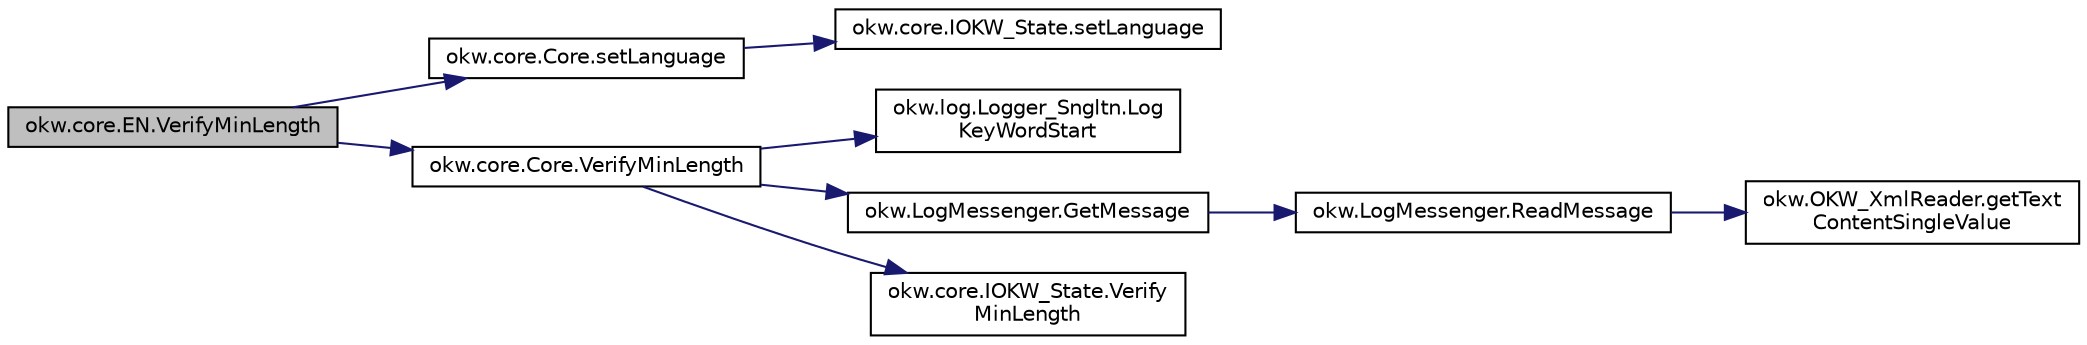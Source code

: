 digraph "okw.core.EN.VerifyMinLength"
{
 // INTERACTIVE_SVG=YES
 // LATEX_PDF_SIZE
  edge [fontname="Helvetica",fontsize="10",labelfontname="Helvetica",labelfontsize="10"];
  node [fontname="Helvetica",fontsize="10",shape=record];
  rankdir="LR";
  Node3692 [label="okw.core.EN.VerifyMinLength",height=0.2,width=0.4,color="black", fillcolor="grey75", style="filled", fontcolor="black",tooltip="Checks the minimum number of characters that has to be entert."];
  Node3692 -> Node3693 [color="midnightblue",fontsize="10",style="solid",fontname="Helvetica"];
  Node3693 [label="okw.core.Core.setLanguage",height=0.2,width=0.4,color="black", fillcolor="white", style="filled",URL="$classokw_1_1core_1_1_core.html#ab4e0f723d27cb11c944ec4c82c426100",tooltip="Setzt die Sprache auf den gegebenen wert Language."];
  Node3693 -> Node3694 [color="midnightblue",fontsize="10",style="solid",fontname="Helvetica"];
  Node3694 [label="okw.core.IOKW_State.setLanguage",height=0.2,width=0.4,color="black", fillcolor="white", style="filled",URL="$interfaceokw_1_1core_1_1_i_o_k_w___state.html#a866baa0bde08a47418f54d63bdb56097",tooltip="Interne Methode zum setzen der Sprache für die sprachabhängigen Ausgaben der Dokumentation (Log)."];
  Node3692 -> Node3695 [color="midnightblue",fontsize="10",style="solid",fontname="Helvetica"];
  Node3695 [label="okw.core.Core.VerifyMinLength",height=0.2,width=0.4,color="black", fillcolor="white", style="filled",URL="$classokw_1_1core_1_1_core.html#a77a689ab1d62833cf0f8536155ca7636",tooltip="Checks the minimum number of characters that has to be entert."];
  Node3695 -> Node3696 [color="midnightblue",fontsize="10",style="solid",fontname="Helvetica"];
  Node3696 [label="okw.log.Logger_Sngltn.Log\lKeyWordStart",height=0.2,width=0.4,color="black", fillcolor="white", style="filled",URL="$classokw_1_1log_1_1_logger___sngltn.html#a70ec25e200e00ecefc544e8fd371d2ef",tooltip="Ausgabe eines Schlüsselwortes."];
  Node3695 -> Node3697 [color="midnightblue",fontsize="10",style="solid",fontname="Helvetica"];
  Node3697 [label="okw.LogMessenger.GetMessage",height=0.2,width=0.4,color="black", fillcolor="white", style="filled",URL="$classokw_1_1_log_messenger.html#af225d1f037d47b3b085175c09d78bdd2",tooltip="Holt die Log-Meldung für MethodeNmae/Textkey ohne weitere Parameter."];
  Node3697 -> Node3698 [color="midnightblue",fontsize="10",style="solid",fontname="Helvetica"];
  Node3698 [label="okw.LogMessenger.ReadMessage",height=0.2,width=0.4,color="black", fillcolor="white", style="filled",URL="$classokw_1_1_log_messenger.html#a530cd6ab82ec82a04206a2e976ec06e3",tooltip="Interne Kernfunktion holt die Log-Meldung mit Platzhaltern aus der XML-Datei."];
  Node3698 -> Node3699 [color="midnightblue",fontsize="10",style="solid",fontname="Helvetica"];
  Node3699 [label="okw.OKW_XmlReader.getText\lContentSingleValue",height=0.2,width=0.4,color="black", fillcolor="white", style="filled",URL="$classokw_1_1_o_k_w___xml_reader.html#ab920b5335a2e1429c14cc5f8e79f39eb",tooltip="Lies den TextContent eines Tag."];
  Node3695 -> Node3700 [color="midnightblue",fontsize="10",style="solid",fontname="Helvetica"];
  Node3700 [label="okw.core.IOKW_State.Verify\lMinLength",height=0.2,width=0.4,color="black", fillcolor="white", style="filled",URL="$interfaceokw_1_1core_1_1_i_o_k_w___state.html#a168a06d8a3305e86fd7e4e269ba6b40e",tooltip="Checks the minimum number of characters that has to be entert."];
}
